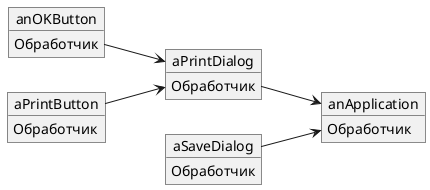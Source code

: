 @startuml
left to right direction
object anOKButton {
  Обработчик
}
object aPrintButton {
  Обработчик
}
object aPrintDialog {
  Обработчик
}
object aSaveDialog {
  Обработчик
}
object anApplication {
  Обработчик
}
aPrintButton --> aPrintDialog
anOKButton --> aPrintDialog
aSaveDialog --> anApplication
aPrintDialog --> anApplication
@enduml
